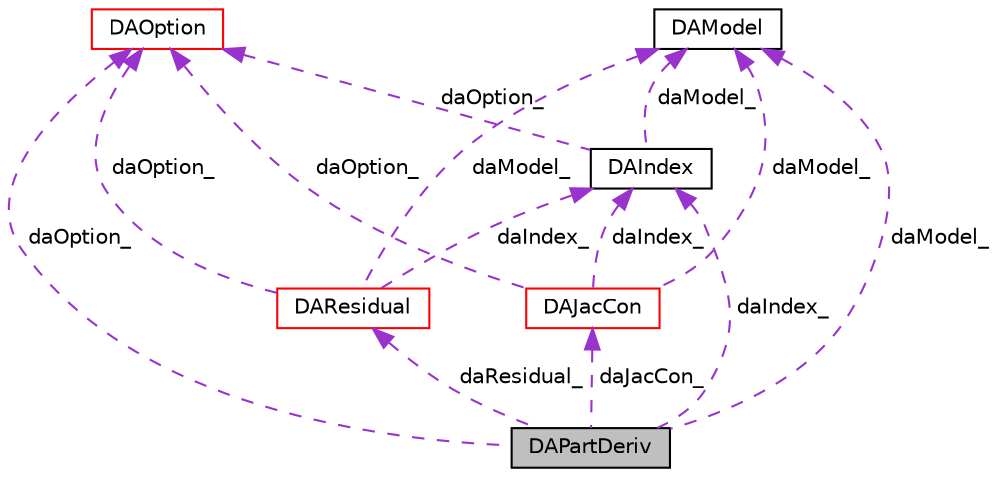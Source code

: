 digraph "DAPartDeriv"
{
  bgcolor="transparent";
  edge [fontname="Helvetica",fontsize="10",labelfontname="Helvetica",labelfontsize="10"];
  node [fontname="Helvetica",fontsize="10",shape=record];
  Node9 [label="DAPartDeriv",height=0.2,width=0.4,color="black", fillcolor="grey75", style="filled", fontcolor="black"];
  Node10 -> Node9 [dir="back",color="darkorchid3",fontsize="10",style="dashed",label=" daIndex_" ,fontname="Helvetica"];
  Node10 [label="DAIndex",height=0.2,width=0.4,color="black",URL="$classFoam_1_1DAIndex.html"];
  Node11 -> Node10 [dir="back",color="darkorchid3",fontsize="10",style="dashed",label=" daOption_" ,fontname="Helvetica"];
  Node11 [label="DAOption",height=0.2,width=0.4,color="red",URL="$classFoam_1_1DAOption.html"];
  Node13 -> Node10 [dir="back",color="darkorchid3",fontsize="10",style="dashed",label=" daModel_" ,fontname="Helvetica"];
  Node13 [label="DAModel",height=0.2,width=0.4,color="black",URL="$classFoam_1_1DAModel.html"];
  Node11 -> Node9 [dir="back",color="darkorchid3",fontsize="10",style="dashed",label=" daOption_" ,fontname="Helvetica"];
  Node14 -> Node9 [dir="back",color="darkorchid3",fontsize="10",style="dashed",label=" daJacCon_" ,fontname="Helvetica"];
  Node14 [label="DAJacCon",height=0.2,width=0.4,color="red",URL="$classFoam_1_1DAJacCon.html"];
  Node10 -> Node14 [dir="back",color="darkorchid3",fontsize="10",style="dashed",label=" daIndex_" ,fontname="Helvetica"];
  Node11 -> Node14 [dir="back",color="darkorchid3",fontsize="10",style="dashed",label=" daOption_" ,fontname="Helvetica"];
  Node13 -> Node14 [dir="back",color="darkorchid3",fontsize="10",style="dashed",label=" daModel_" ,fontname="Helvetica"];
  Node16 -> Node9 [dir="back",color="darkorchid3",fontsize="10",style="dashed",label=" daResidual_" ,fontname="Helvetica"];
  Node16 [label="DAResidual",height=0.2,width=0.4,color="red",URL="$classFoam_1_1DAResidual.html"];
  Node10 -> Node16 [dir="back",color="darkorchid3",fontsize="10",style="dashed",label=" daIndex_" ,fontname="Helvetica"];
  Node11 -> Node16 [dir="back",color="darkorchid3",fontsize="10",style="dashed",label=" daOption_" ,fontname="Helvetica"];
  Node13 -> Node16 [dir="back",color="darkorchid3",fontsize="10",style="dashed",label=" daModel_" ,fontname="Helvetica"];
  Node13 -> Node9 [dir="back",color="darkorchid3",fontsize="10",style="dashed",label=" daModel_" ,fontname="Helvetica"];
}

